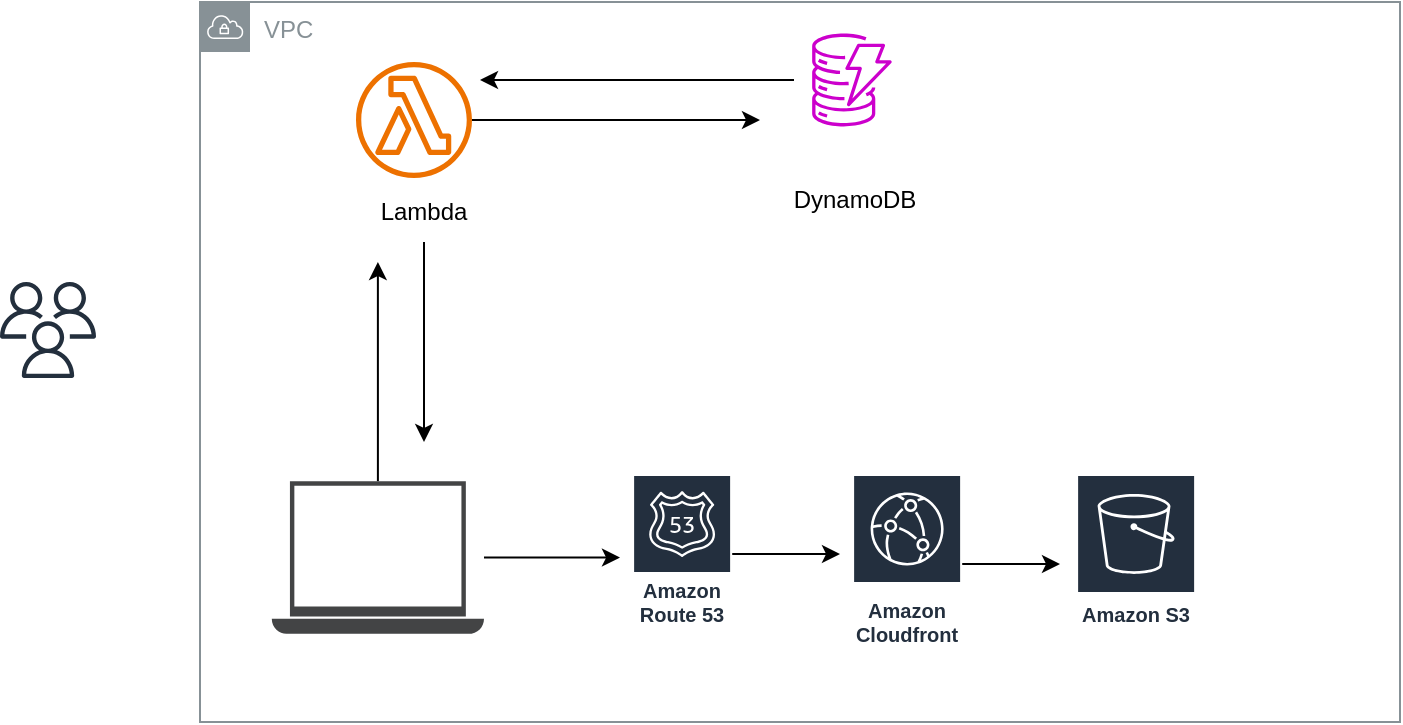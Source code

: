 <mxfile version="24.0.7" type="github">
  <diagram name="Page-1" id="3mGJDqORtcJUpP6yf5p0">
    <mxGraphModel dx="1050" dy="522" grid="1" gridSize="10" guides="1" tooltips="1" connect="1" arrows="1" fold="1" page="1" pageScale="1" pageWidth="850" pageHeight="1100" math="0" shadow="0">
      <root>
        <mxCell id="0" />
        <mxCell id="1" parent="0" />
        <mxCell id="ah-95mT-9lsRJMBLoWjS-4" value="" style="sketch=0;outlineConnect=0;fontColor=#232F3E;gradientColor=none;fillColor=#232F3D;strokeColor=none;dashed=0;verticalLabelPosition=bottom;verticalAlign=top;align=center;html=1;fontSize=12;fontStyle=0;aspect=fixed;pointerEvents=1;shape=mxgraph.aws4.users;" vertex="1" parent="1">
          <mxGeometry x="60" y="280" width="48" height="48" as="geometry" />
        </mxCell>
        <mxCell id="ah-95mT-9lsRJMBLoWjS-16" style="edgeStyle=orthogonalEdgeStyle;rounded=0;orthogonalLoop=1;jettySize=auto;html=1;" edge="1" parent="1" source="ah-95mT-9lsRJMBLoWjS-5">
          <mxGeometry relative="1" as="geometry">
            <mxPoint x="440" y="199" as="targetPoint" />
          </mxGeometry>
        </mxCell>
        <mxCell id="ah-95mT-9lsRJMBLoWjS-5" value="" style="sketch=0;outlineConnect=0;fontColor=#232F3E;gradientColor=none;fillColor=#ED7100;strokeColor=none;dashed=0;verticalLabelPosition=bottom;verticalAlign=top;align=center;html=1;fontSize=12;fontStyle=0;aspect=fixed;pointerEvents=1;shape=mxgraph.aws4.lambda_function;" vertex="1" parent="1">
          <mxGeometry x="238" y="170" width="58" height="58" as="geometry" />
        </mxCell>
        <mxCell id="ah-95mT-9lsRJMBLoWjS-19" style="edgeStyle=orthogonalEdgeStyle;rounded=0;orthogonalLoop=1;jettySize=auto;html=1;" edge="1" parent="1" source="ah-95mT-9lsRJMBLoWjS-6">
          <mxGeometry relative="1" as="geometry">
            <mxPoint x="272" y="360" as="targetPoint" />
          </mxGeometry>
        </mxCell>
        <mxCell id="ah-95mT-9lsRJMBLoWjS-6" value="Lambda" style="text;strokeColor=none;align=center;fillColor=none;html=1;verticalAlign=middle;whiteSpace=wrap;rounded=0;" vertex="1" parent="1">
          <mxGeometry x="242" y="230" width="60" height="30" as="geometry" />
        </mxCell>
        <mxCell id="ah-95mT-9lsRJMBLoWjS-7" value="" style="sketch=0;points=[[0,0,0],[0.25,0,0],[0.5,0,0],[0.75,0,0],[1,0,0],[0,1,0],[0.25,1,0],[0.5,1,0],[0.75,1,0],[1,1,0],[0,0.25,0],[0,0.5,0],[0,0.75,0],[1,0.25,0],[1,0.5,0],[1,0.75,0]];outlineConnect=0;fontColor=#232F3E;fillColor=none;strokeColor=#CC00CC;dashed=0;verticalLabelPosition=bottom;verticalAlign=top;align=center;html=1;fontSize=12;fontStyle=0;aspect=fixed;shape=mxgraph.aws4.resourceIcon;resIcon=mxgraph.aws4.dynamodb;gradientColor=default;" vertex="1" parent="1">
          <mxGeometry x="457" y="150" width="58" height="58" as="geometry" />
        </mxCell>
        <mxCell id="ah-95mT-9lsRJMBLoWjS-8" value="DynamoDB" style="text;strokeColor=none;align=center;fillColor=none;html=1;verticalAlign=middle;whiteSpace=wrap;rounded=0;" vertex="1" parent="1">
          <mxGeometry x="460" y="228" width="55" height="22" as="geometry" />
        </mxCell>
        <mxCell id="ah-95mT-9lsRJMBLoWjS-23" style="edgeStyle=orthogonalEdgeStyle;rounded=0;orthogonalLoop=1;jettySize=auto;html=1;" edge="1" parent="1" source="ah-95mT-9lsRJMBLoWjS-9">
          <mxGeometry relative="1" as="geometry">
            <mxPoint x="480" y="416" as="targetPoint" />
          </mxGeometry>
        </mxCell>
        <mxCell id="ah-95mT-9lsRJMBLoWjS-9" value="Amazon Route 53" style="sketch=0;outlineConnect=0;fontColor=#232F3E;gradientColor=none;strokeColor=#ffffff;fillColor=#232F3E;dashed=0;verticalLabelPosition=middle;verticalAlign=bottom;align=center;html=1;whiteSpace=wrap;fontSize=10;fontStyle=1;spacing=3;shape=mxgraph.aws4.productIcon;prIcon=mxgraph.aws4.route_53;" vertex="1" parent="1">
          <mxGeometry x="376.06" y="376" width="50" height="80" as="geometry" />
        </mxCell>
        <mxCell id="ah-95mT-9lsRJMBLoWjS-24" style="edgeStyle=orthogonalEdgeStyle;rounded=0;orthogonalLoop=1;jettySize=auto;html=1;" edge="1" parent="1" source="ah-95mT-9lsRJMBLoWjS-10">
          <mxGeometry relative="1" as="geometry">
            <mxPoint x="590" y="421" as="targetPoint" />
          </mxGeometry>
        </mxCell>
        <mxCell id="ah-95mT-9lsRJMBLoWjS-10" value="Amazon Cloudfront" style="sketch=0;outlineConnect=0;fontColor=#232F3E;gradientColor=none;strokeColor=#ffffff;fillColor=#232F3E;dashed=0;verticalLabelPosition=middle;verticalAlign=bottom;align=center;html=1;whiteSpace=wrap;fontSize=10;fontStyle=1;spacing=3;shape=mxgraph.aws4.productIcon;prIcon=mxgraph.aws4.cloudfront;" vertex="1" parent="1">
          <mxGeometry x="486.06" y="376" width="55" height="90" as="geometry" />
        </mxCell>
        <mxCell id="ah-95mT-9lsRJMBLoWjS-11" value="Amazon S3" style="sketch=0;outlineConnect=0;fontColor=#232F3E;gradientColor=none;strokeColor=#ffffff;fillColor=#232F3E;dashed=0;verticalLabelPosition=middle;verticalAlign=bottom;align=center;html=1;whiteSpace=wrap;fontSize=10;fontStyle=1;spacing=3;shape=mxgraph.aws4.productIcon;prIcon=mxgraph.aws4.s3;" vertex="1" parent="1">
          <mxGeometry x="598.06" y="376" width="60" height="80" as="geometry" />
        </mxCell>
        <mxCell id="ah-95mT-9lsRJMBLoWjS-25" style="edgeStyle=orthogonalEdgeStyle;rounded=0;orthogonalLoop=1;jettySize=auto;html=1;" edge="1" parent="1" source="ah-95mT-9lsRJMBLoWjS-13">
          <mxGeometry relative="1" as="geometry">
            <mxPoint x="370" y="417.8" as="targetPoint" />
          </mxGeometry>
        </mxCell>
        <mxCell id="ah-95mT-9lsRJMBLoWjS-26" style="edgeStyle=orthogonalEdgeStyle;rounded=0;orthogonalLoop=1;jettySize=auto;html=1;" edge="1" parent="1" source="ah-95mT-9lsRJMBLoWjS-13">
          <mxGeometry relative="1" as="geometry">
            <mxPoint x="248.945" y="270" as="targetPoint" />
          </mxGeometry>
        </mxCell>
        <mxCell id="ah-95mT-9lsRJMBLoWjS-13" value="" style="sketch=0;pointerEvents=1;shadow=0;dashed=0;html=1;strokeColor=none;fillColor=#434445;aspect=fixed;labelPosition=center;verticalLabelPosition=bottom;verticalAlign=top;align=center;outlineConnect=0;shape=mxgraph.vvd.laptop;" vertex="1" parent="1">
          <mxGeometry x="195.89" y="379.6" width="106.11" height="76.4" as="geometry" />
        </mxCell>
        <mxCell id="ah-95mT-9lsRJMBLoWjS-14" value="" style="shape=image;html=1;verticalAlign=top;verticalLabelPosition=bottom;labelBackgroundColor=#ffffff;imageAspect=0;aspect=fixed;image=https://cdn4.iconfinder.com/data/icons/ionicons/512/icon-ios7-world-128.png" vertex="1" parent="1">
          <mxGeometry x="223.95" y="388.8" width="48" height="48" as="geometry" />
        </mxCell>
        <mxCell id="ah-95mT-9lsRJMBLoWjS-18" style="edgeStyle=orthogonalEdgeStyle;rounded=0;orthogonalLoop=1;jettySize=auto;html=1;entryX=1.069;entryY=0.155;entryDx=0;entryDy=0;entryPerimeter=0;" edge="1" parent="1" source="ah-95mT-9lsRJMBLoWjS-7" target="ah-95mT-9lsRJMBLoWjS-5">
          <mxGeometry relative="1" as="geometry" />
        </mxCell>
        <mxCell id="ah-95mT-9lsRJMBLoWjS-27" value="VPC" style="sketch=0;outlineConnect=0;gradientColor=none;html=1;whiteSpace=wrap;fontSize=12;fontStyle=0;shape=mxgraph.aws4.group;grIcon=mxgraph.aws4.group_vpc;strokeColor=#879196;fillColor=none;verticalAlign=top;align=left;spacingLeft=30;fontColor=#879196;dashed=0;" vertex="1" parent="1">
          <mxGeometry x="160" y="140" width="600" height="360" as="geometry" />
        </mxCell>
      </root>
    </mxGraphModel>
  </diagram>
</mxfile>
